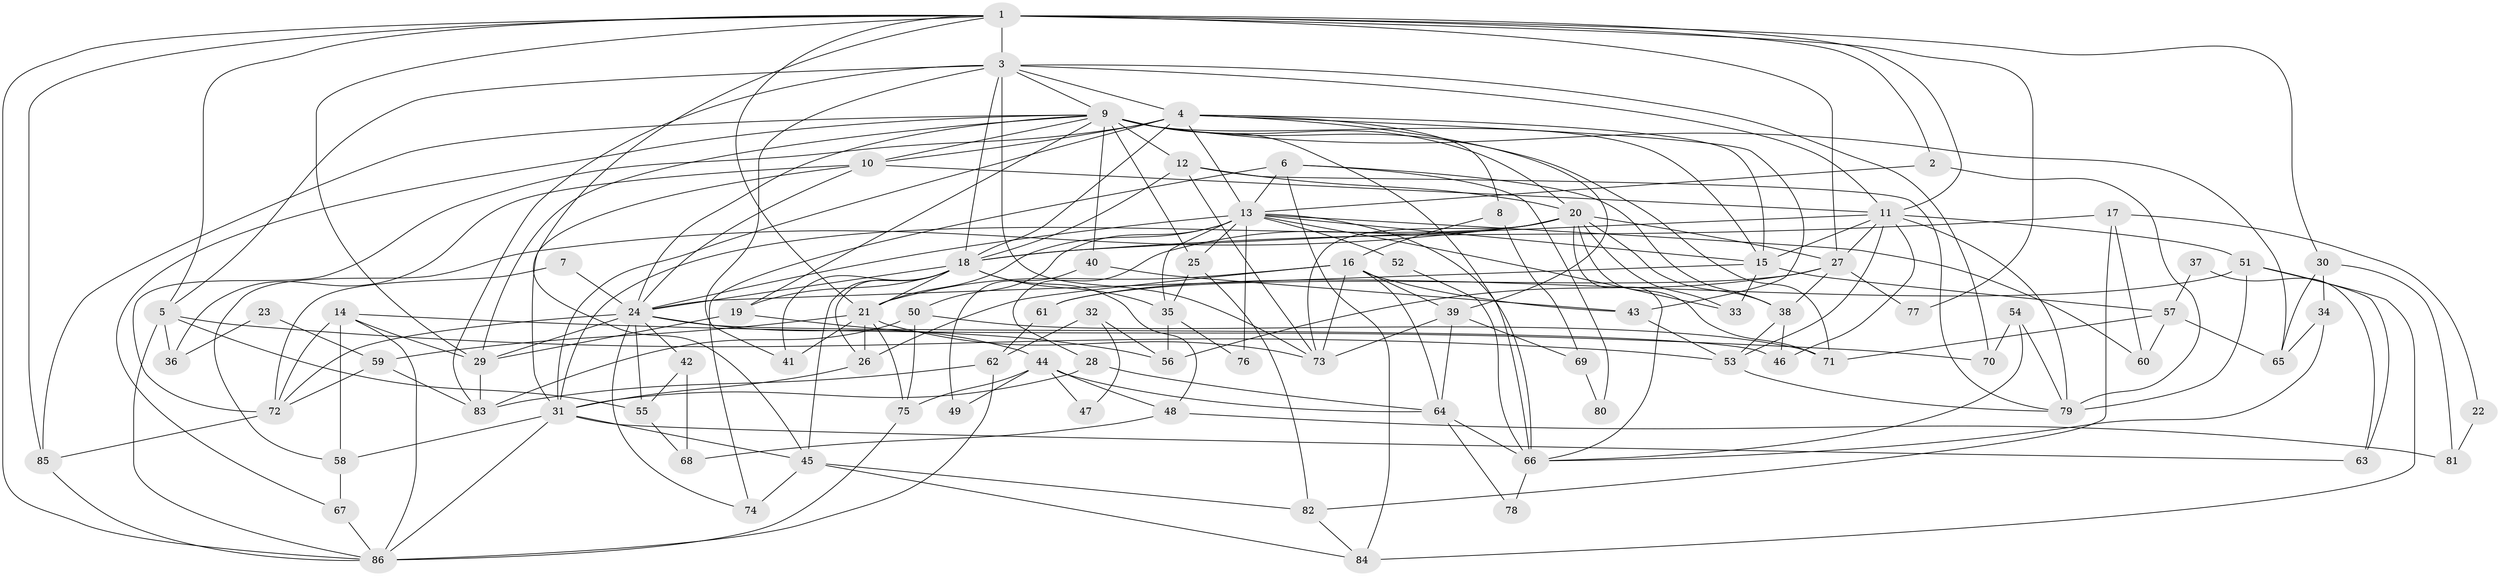 // original degree distribution, {4: 0.2887323943661972, 3: 0.2676056338028169, 5: 0.18309859154929578, 6: 0.08450704225352113, 2: 0.1267605633802817, 7: 0.028169014084507043, 8: 0.02112676056338028}
// Generated by graph-tools (version 1.1) at 2025/51/03/04/25 22:51:11]
// undirected, 86 vertices, 214 edges
graph export_dot {
  node [color=gray90,style=filled];
  1;
  2;
  3;
  4;
  5;
  6;
  7;
  8;
  9;
  10;
  11;
  12;
  13;
  14;
  15;
  16;
  17;
  18;
  19;
  20;
  21;
  22;
  23;
  24;
  25;
  26;
  27;
  28;
  29;
  30;
  31;
  32;
  33;
  34;
  35;
  36;
  37;
  38;
  39;
  40;
  41;
  42;
  43;
  44;
  45;
  46;
  47;
  48;
  49;
  50;
  51;
  52;
  53;
  54;
  55;
  56;
  57;
  58;
  59;
  60;
  61;
  62;
  63;
  64;
  65;
  66;
  67;
  68;
  69;
  70;
  71;
  72;
  73;
  74;
  75;
  76;
  77;
  78;
  79;
  80;
  81;
  82;
  83;
  84;
  85;
  86;
  1 -- 2 [weight=1.0];
  1 -- 3 [weight=1.0];
  1 -- 5 [weight=1.0];
  1 -- 11 [weight=1.0];
  1 -- 21 [weight=1.0];
  1 -- 27 [weight=1.0];
  1 -- 29 [weight=1.0];
  1 -- 30 [weight=1.0];
  1 -- 45 [weight=1.0];
  1 -- 77 [weight=2.0];
  1 -- 85 [weight=1.0];
  1 -- 86 [weight=1.0];
  2 -- 13 [weight=1.0];
  2 -- 79 [weight=1.0];
  3 -- 4 [weight=1.0];
  3 -- 5 [weight=1.0];
  3 -- 9 [weight=1.0];
  3 -- 11 [weight=1.0];
  3 -- 18 [weight=1.0];
  3 -- 41 [weight=1.0];
  3 -- 70 [weight=1.0];
  3 -- 73 [weight=3.0];
  3 -- 83 [weight=1.0];
  4 -- 8 [weight=1.0];
  4 -- 10 [weight=1.0];
  4 -- 13 [weight=1.0];
  4 -- 15 [weight=1.0];
  4 -- 18 [weight=1.0];
  4 -- 31 [weight=1.0];
  4 -- 39 [weight=1.0];
  4 -- 43 [weight=1.0];
  4 -- 72 [weight=1.0];
  5 -- 36 [weight=1.0];
  5 -- 53 [weight=1.0];
  5 -- 55 [weight=1.0];
  5 -- 86 [weight=1.0];
  6 -- 13 [weight=1.0];
  6 -- 38 [weight=1.0];
  6 -- 74 [weight=1.0];
  6 -- 80 [weight=1.0];
  6 -- 84 [weight=1.0];
  7 -- 24 [weight=1.0];
  7 -- 72 [weight=1.0];
  8 -- 16 [weight=1.0];
  8 -- 69 [weight=1.0];
  9 -- 10 [weight=1.0];
  9 -- 12 [weight=1.0];
  9 -- 15 [weight=1.0];
  9 -- 19 [weight=1.0];
  9 -- 20 [weight=2.0];
  9 -- 24 [weight=1.0];
  9 -- 25 [weight=1.0];
  9 -- 29 [weight=1.0];
  9 -- 40 [weight=1.0];
  9 -- 65 [weight=1.0];
  9 -- 66 [weight=1.0];
  9 -- 67 [weight=1.0];
  9 -- 71 [weight=1.0];
  9 -- 85 [weight=1.0];
  10 -- 11 [weight=1.0];
  10 -- 24 [weight=1.0];
  10 -- 31 [weight=1.0];
  10 -- 36 [weight=1.0];
  11 -- 15 [weight=1.0];
  11 -- 18 [weight=1.0];
  11 -- 27 [weight=1.0];
  11 -- 46 [weight=1.0];
  11 -- 51 [weight=1.0];
  11 -- 53 [weight=1.0];
  11 -- 79 [weight=1.0];
  12 -- 18 [weight=1.0];
  12 -- 20 [weight=1.0];
  12 -- 73 [weight=1.0];
  12 -- 79 [weight=1.0];
  13 -- 15 [weight=1.0];
  13 -- 21 [weight=1.0];
  13 -- 24 [weight=1.0];
  13 -- 25 [weight=1.0];
  13 -- 33 [weight=1.0];
  13 -- 35 [weight=1.0];
  13 -- 50 [weight=1.0];
  13 -- 52 [weight=1.0];
  13 -- 60 [weight=1.0];
  13 -- 66 [weight=1.0];
  13 -- 76 [weight=1.0];
  14 -- 29 [weight=1.0];
  14 -- 58 [weight=1.0];
  14 -- 70 [weight=1.0];
  14 -- 72 [weight=1.0];
  14 -- 86 [weight=1.0];
  15 -- 24 [weight=1.0];
  15 -- 33 [weight=2.0];
  15 -- 57 [weight=1.0];
  16 -- 21 [weight=2.0];
  16 -- 26 [weight=1.0];
  16 -- 39 [weight=1.0];
  16 -- 43 [weight=1.0];
  16 -- 64 [weight=1.0];
  16 -- 73 [weight=1.0];
  17 -- 18 [weight=1.0];
  17 -- 22 [weight=1.0];
  17 -- 60 [weight=1.0];
  17 -- 82 [weight=1.0];
  18 -- 19 [weight=2.0];
  18 -- 21 [weight=1.0];
  18 -- 24 [weight=1.0];
  18 -- 26 [weight=2.0];
  18 -- 35 [weight=1.0];
  18 -- 41 [weight=1.0];
  18 -- 45 [weight=1.0];
  18 -- 48 [weight=1.0];
  19 -- 29 [weight=1.0];
  19 -- 56 [weight=1.0];
  20 -- 27 [weight=1.0];
  20 -- 28 [weight=1.0];
  20 -- 31 [weight=1.0];
  20 -- 33 [weight=1.0];
  20 -- 38 [weight=1.0];
  20 -- 58 [weight=1.0];
  20 -- 66 [weight=1.0];
  20 -- 71 [weight=1.0];
  20 -- 73 [weight=1.0];
  21 -- 26 [weight=1.0];
  21 -- 41 [weight=1.0];
  21 -- 59 [weight=2.0];
  21 -- 73 [weight=1.0];
  21 -- 75 [weight=1.0];
  22 -- 81 [weight=1.0];
  23 -- 36 [weight=1.0];
  23 -- 59 [weight=1.0];
  24 -- 29 [weight=1.0];
  24 -- 42 [weight=1.0];
  24 -- 44 [weight=1.0];
  24 -- 46 [weight=1.0];
  24 -- 55 [weight=1.0];
  24 -- 72 [weight=1.0];
  24 -- 74 [weight=1.0];
  25 -- 35 [weight=1.0];
  25 -- 82 [weight=1.0];
  26 -- 31 [weight=1.0];
  27 -- 38 [weight=1.0];
  27 -- 56 [weight=1.0];
  27 -- 61 [weight=1.0];
  27 -- 77 [weight=1.0];
  28 -- 31 [weight=1.0];
  28 -- 64 [weight=1.0];
  29 -- 83 [weight=1.0];
  30 -- 34 [weight=1.0];
  30 -- 65 [weight=1.0];
  30 -- 81 [weight=1.0];
  31 -- 45 [weight=1.0];
  31 -- 58 [weight=1.0];
  31 -- 63 [weight=1.0];
  31 -- 86 [weight=1.0];
  32 -- 47 [weight=1.0];
  32 -- 56 [weight=1.0];
  32 -- 62 [weight=1.0];
  34 -- 65 [weight=1.0];
  34 -- 66 [weight=1.0];
  35 -- 56 [weight=1.0];
  35 -- 76 [weight=1.0];
  37 -- 57 [weight=1.0];
  37 -- 63 [weight=1.0];
  38 -- 46 [weight=1.0];
  38 -- 53 [weight=1.0];
  39 -- 64 [weight=1.0];
  39 -- 69 [weight=1.0];
  39 -- 73 [weight=1.0];
  40 -- 43 [weight=1.0];
  40 -- 49 [weight=1.0];
  42 -- 55 [weight=1.0];
  42 -- 68 [weight=1.0];
  43 -- 53 [weight=1.0];
  44 -- 47 [weight=1.0];
  44 -- 48 [weight=1.0];
  44 -- 49 [weight=1.0];
  44 -- 64 [weight=1.0];
  44 -- 75 [weight=1.0];
  45 -- 74 [weight=1.0];
  45 -- 82 [weight=1.0];
  45 -- 84 [weight=1.0];
  48 -- 68 [weight=1.0];
  48 -- 81 [weight=1.0];
  50 -- 71 [weight=1.0];
  50 -- 75 [weight=1.0];
  50 -- 83 [weight=1.0];
  51 -- 61 [weight=1.0];
  51 -- 63 [weight=1.0];
  51 -- 79 [weight=1.0];
  51 -- 84 [weight=1.0];
  52 -- 66 [weight=1.0];
  53 -- 79 [weight=1.0];
  54 -- 66 [weight=1.0];
  54 -- 70 [weight=1.0];
  54 -- 79 [weight=1.0];
  55 -- 68 [weight=1.0];
  57 -- 60 [weight=1.0];
  57 -- 65 [weight=1.0];
  57 -- 71 [weight=1.0];
  58 -- 67 [weight=1.0];
  59 -- 72 [weight=1.0];
  59 -- 83 [weight=1.0];
  61 -- 62 [weight=1.0];
  62 -- 83 [weight=1.0];
  62 -- 86 [weight=1.0];
  64 -- 66 [weight=1.0];
  64 -- 78 [weight=1.0];
  66 -- 78 [weight=1.0];
  67 -- 86 [weight=1.0];
  69 -- 80 [weight=1.0];
  72 -- 85 [weight=1.0];
  75 -- 86 [weight=1.0];
  82 -- 84 [weight=1.0];
  85 -- 86 [weight=1.0];
}
